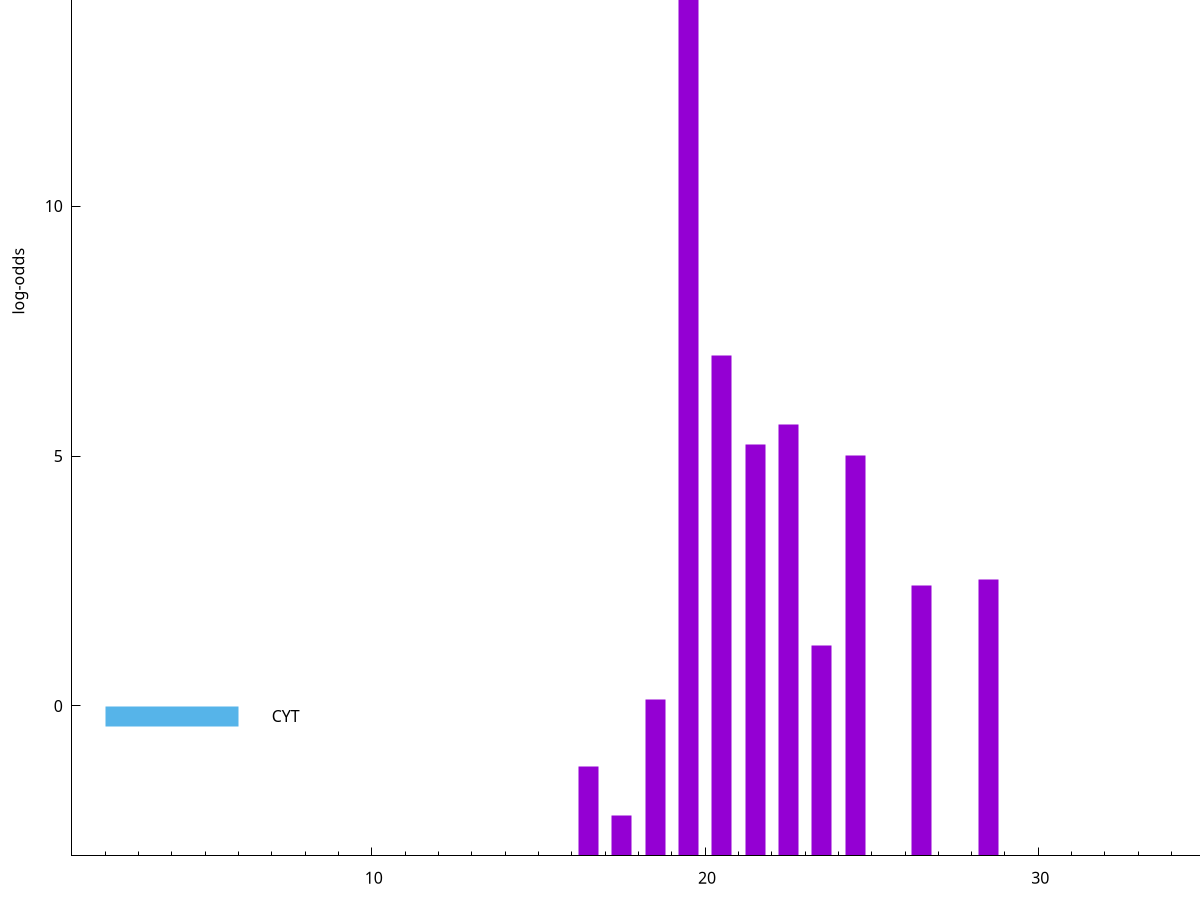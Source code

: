 set title "LipoP predictions for SRR4065641.gff"
set size 2., 1.4
set xrange [1:70] 
set mxtics 10
set yrange [-3:20]
set y2range [0:23]
set ylabel "log-odds"
set term postscript eps color solid "Helvetica" 30
set output "SRR4065641.gff10.eps"
set arrow from 2,16.2271 to 6,16.2271 nohead lt 1 lw 20
set label "SpI" at 7,16.2271
set arrow from 2,-0.200913 to 6,-0.200913 nohead lt 3 lw 20
set label "CYT" at 7,-0.200913
set arrow from 2,16.2271 to 6,16.2271 nohead lt 1 lw 20
set label "SpI" at 7,16.2271
# NOTE: The scores below are the log-odds scores with the threshold
# NOTE: subtracted (a hack to make gnuplot make the histogram all
# NOTE: look nice).
plot "-" axes x1y2 title "" with impulses lt 1 lw 20
19.500000 19.222100
20.500000 10.017380
22.500000 8.640200
21.500000 8.233450
24.500000 8.018860
28.500000 5.539530
26.500000 5.417640
23.500000 4.206610
18.500000 3.134842
16.500000 1.786280
17.500000 0.802380
e
exit
